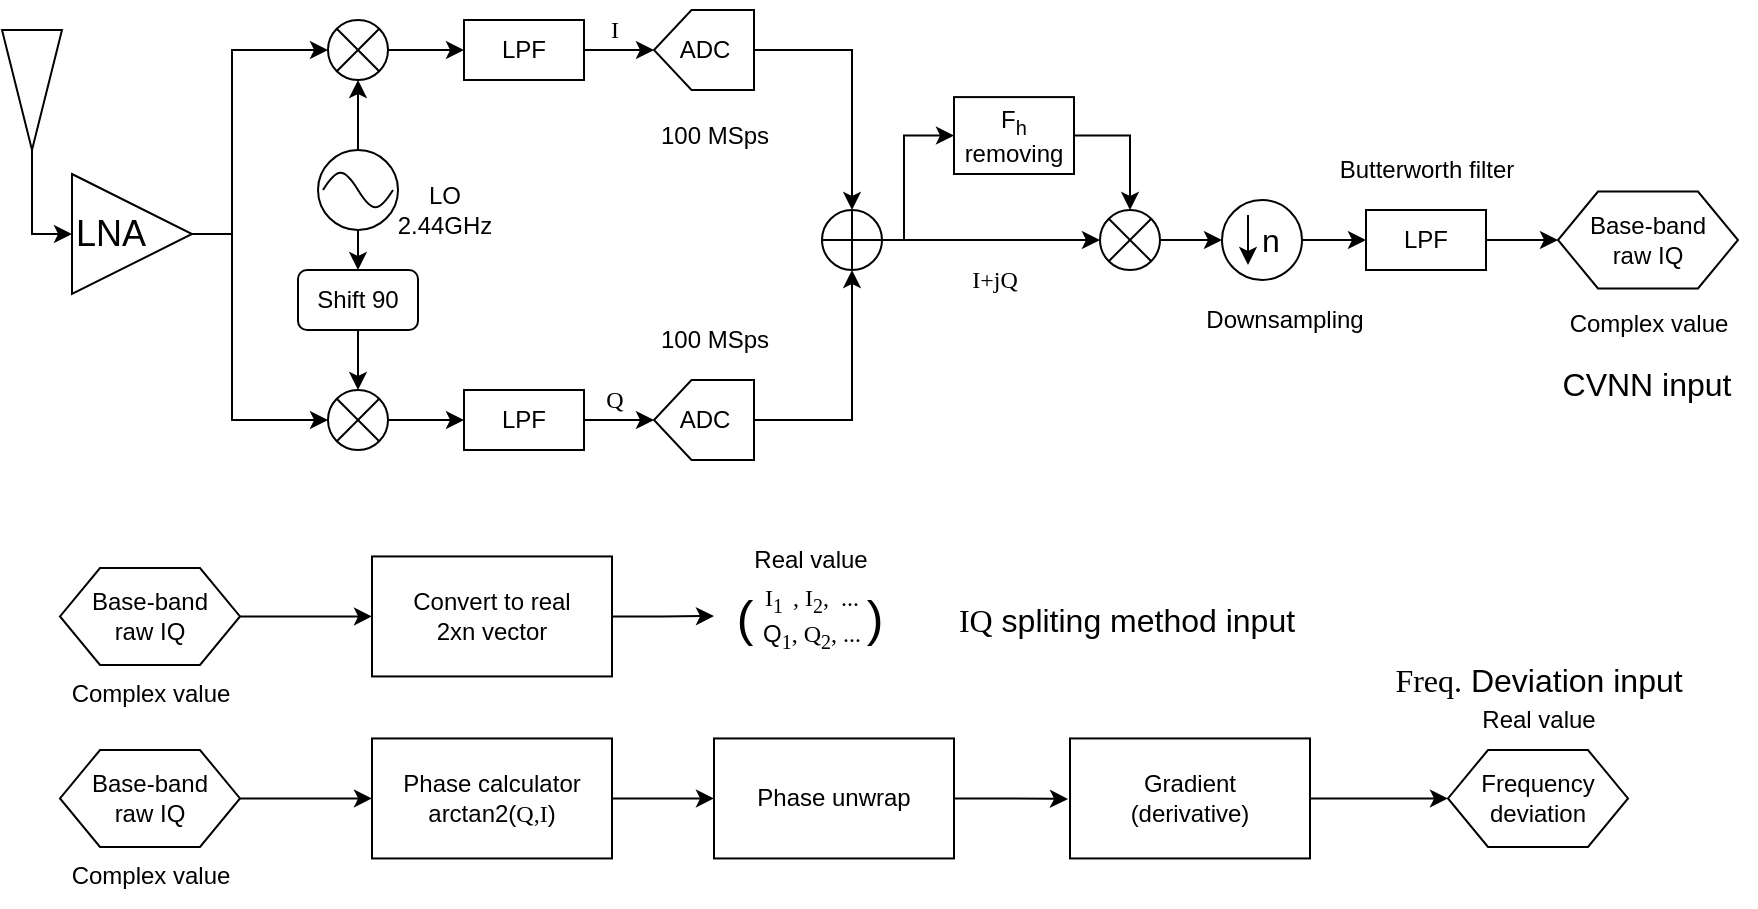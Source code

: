 <mxfile version="23.1.2" type="github">
  <diagram name="Page-1" id="2YBvvXClWsGukQMizWep">
    <mxGraphModel dx="1137" dy="633" grid="1" gridSize="10" guides="1" tooltips="1" connect="1" arrows="1" fold="1" page="1" pageScale="1" pageWidth="850" pageHeight="1100" math="0" shadow="0">
      <root>
        <mxCell id="0" />
        <mxCell id="1" parent="0" />
        <mxCell id="MCohfSdGYtcVFteW_mZE-78" style="edgeStyle=orthogonalEdgeStyle;rounded=0;orthogonalLoop=1;jettySize=auto;html=1;exitX=1;exitY=0.5;exitDx=0;exitDy=0;entryX=0;entryY=0.5;entryDx=0;entryDy=0;" edge="1" parent="1" source="MCohfSdGYtcVFteW_mZE-2" target="MCohfSdGYtcVFteW_mZE-4">
          <mxGeometry relative="1" as="geometry" />
        </mxCell>
        <mxCell id="MCohfSdGYtcVFteW_mZE-2" value="" style="triangle;whiteSpace=wrap;html=1;rotation=90;" vertex="1" parent="1">
          <mxGeometry x="-13" y="275" width="60" height="30" as="geometry" />
        </mxCell>
        <mxCell id="MCohfSdGYtcVFteW_mZE-27" style="edgeStyle=orthogonalEdgeStyle;rounded=0;orthogonalLoop=1;jettySize=auto;html=1;exitX=1;exitY=0.5;exitDx=0;exitDy=0;entryX=0;entryY=0.5;entryDx=0;entryDy=0;" edge="1" parent="1" source="MCohfSdGYtcVFteW_mZE-4" target="MCohfSdGYtcVFteW_mZE-12">
          <mxGeometry relative="1" as="geometry">
            <mxPoint x="127" y="390" as="targetPoint" />
            <Array as="points">
              <mxPoint x="117" y="362" />
              <mxPoint x="117" y="455" />
            </Array>
          </mxGeometry>
        </mxCell>
        <mxCell id="MCohfSdGYtcVFteW_mZE-75" style="edgeStyle=orthogonalEdgeStyle;rounded=0;orthogonalLoop=1;jettySize=auto;html=1;exitX=1;exitY=0.5;exitDx=0;exitDy=0;entryX=0;entryY=0.5;entryDx=0;entryDy=0;" edge="1" parent="1" source="MCohfSdGYtcVFteW_mZE-4" target="MCohfSdGYtcVFteW_mZE-6">
          <mxGeometry relative="1" as="geometry">
            <Array as="points">
              <mxPoint x="117" y="362" />
              <mxPoint x="117" y="270" />
            </Array>
          </mxGeometry>
        </mxCell>
        <mxCell id="MCohfSdGYtcVFteW_mZE-4" value="&lt;font style=&quot;font-size: 18px;&quot;&gt;LNA&lt;/font&gt;" style="triangle;whiteSpace=wrap;html=1;align=left;" vertex="1" parent="1">
          <mxGeometry x="37" y="332" width="60" height="60" as="geometry" />
        </mxCell>
        <mxCell id="MCohfSdGYtcVFteW_mZE-10" value="" style="group" vertex="1" connectable="0" parent="1">
          <mxGeometry x="165" y="255" width="30" height="30" as="geometry" />
        </mxCell>
        <mxCell id="MCohfSdGYtcVFteW_mZE-6" value="" style="ellipse;whiteSpace=wrap;html=1;aspect=fixed;" vertex="1" parent="MCohfSdGYtcVFteW_mZE-10">
          <mxGeometry width="30" height="30" as="geometry" />
        </mxCell>
        <mxCell id="MCohfSdGYtcVFteW_mZE-8" style="edgeStyle=none;rounded=0;orthogonalLoop=1;jettySize=auto;html=1;exitX=0;exitY=0;exitDx=0;exitDy=0;entryX=1;entryY=1;entryDx=0;entryDy=0;endArrow=none;endFill=0;" edge="1" parent="MCohfSdGYtcVFteW_mZE-10" source="MCohfSdGYtcVFteW_mZE-6" target="MCohfSdGYtcVFteW_mZE-6">
          <mxGeometry relative="1" as="geometry" />
        </mxCell>
        <mxCell id="MCohfSdGYtcVFteW_mZE-9" style="edgeStyle=none;rounded=0;orthogonalLoop=1;jettySize=auto;html=1;exitX=1;exitY=0;exitDx=0;exitDy=0;entryX=0;entryY=1;entryDx=0;entryDy=0;endArrow=none;endFill=0;" edge="1" parent="MCohfSdGYtcVFteW_mZE-10" source="MCohfSdGYtcVFteW_mZE-6" target="MCohfSdGYtcVFteW_mZE-6">
          <mxGeometry relative="1" as="geometry" />
        </mxCell>
        <mxCell id="MCohfSdGYtcVFteW_mZE-11" value="" style="group" vertex="1" connectable="0" parent="1">
          <mxGeometry x="165" y="440" width="30" height="30" as="geometry" />
        </mxCell>
        <mxCell id="MCohfSdGYtcVFteW_mZE-12" value="" style="ellipse;whiteSpace=wrap;html=1;aspect=fixed;" vertex="1" parent="MCohfSdGYtcVFteW_mZE-11">
          <mxGeometry width="30" height="30" as="geometry" />
        </mxCell>
        <mxCell id="MCohfSdGYtcVFteW_mZE-13" style="edgeStyle=none;rounded=0;orthogonalLoop=1;jettySize=auto;html=1;exitX=0;exitY=0;exitDx=0;exitDy=0;entryX=1;entryY=1;entryDx=0;entryDy=0;endArrow=none;endFill=0;" edge="1" parent="MCohfSdGYtcVFteW_mZE-11" source="MCohfSdGYtcVFteW_mZE-12" target="MCohfSdGYtcVFteW_mZE-12">
          <mxGeometry relative="1" as="geometry" />
        </mxCell>
        <mxCell id="MCohfSdGYtcVFteW_mZE-14" style="edgeStyle=none;rounded=0;orthogonalLoop=1;jettySize=auto;html=1;exitX=1;exitY=0;exitDx=0;exitDy=0;entryX=0;entryY=1;entryDx=0;entryDy=0;endArrow=none;endFill=0;" edge="1" parent="MCohfSdGYtcVFteW_mZE-11" source="MCohfSdGYtcVFteW_mZE-12" target="MCohfSdGYtcVFteW_mZE-12">
          <mxGeometry relative="1" as="geometry" />
        </mxCell>
        <mxCell id="MCohfSdGYtcVFteW_mZE-25" style="edgeStyle=none;rounded=0;orthogonalLoop=1;jettySize=auto;html=1;exitX=0.5;exitY=1;exitDx=0;exitDy=0;entryX=0.5;entryY=0;entryDx=0;entryDy=0;" edge="1" parent="1" source="MCohfSdGYtcVFteW_mZE-15" target="MCohfSdGYtcVFteW_mZE-12">
          <mxGeometry relative="1" as="geometry" />
        </mxCell>
        <mxCell id="MCohfSdGYtcVFteW_mZE-15" value="Shift 90" style="rounded=1;whiteSpace=wrap;html=1;" vertex="1" parent="1">
          <mxGeometry x="150" y="380" width="60" height="30" as="geometry" />
        </mxCell>
        <mxCell id="MCohfSdGYtcVFteW_mZE-22" style="edgeStyle=none;rounded=0;orthogonalLoop=1;jettySize=auto;html=1;exitX=0.5;exitY=0;exitDx=0;exitDy=0;entryX=0.5;entryY=1;entryDx=0;entryDy=0;" edge="1" parent="1" source="MCohfSdGYtcVFteW_mZE-16" target="MCohfSdGYtcVFteW_mZE-6">
          <mxGeometry relative="1" as="geometry" />
        </mxCell>
        <mxCell id="MCohfSdGYtcVFteW_mZE-26" style="edgeStyle=none;rounded=0;orthogonalLoop=1;jettySize=auto;html=1;exitX=0.5;exitY=1;exitDx=0;exitDy=0;entryX=0.5;entryY=0;entryDx=0;entryDy=0;" edge="1" parent="1" source="MCohfSdGYtcVFteW_mZE-16" target="MCohfSdGYtcVFteW_mZE-15">
          <mxGeometry relative="1" as="geometry" />
        </mxCell>
        <mxCell id="MCohfSdGYtcVFteW_mZE-20" value="LO &lt;br&gt;2.44GHz" style="text;html=1;align=center;verticalAlign=middle;resizable=0;points=[];autosize=1;strokeColor=none;fillColor=none;" vertex="1" parent="1">
          <mxGeometry x="188" y="330" width="70" height="40" as="geometry" />
        </mxCell>
        <mxCell id="MCohfSdGYtcVFteW_mZE-37" style="edgeStyle=none;rounded=0;orthogonalLoop=1;jettySize=auto;html=1;exitX=1;exitY=0.5;exitDx=0;exitDy=0;" edge="1" parent="1" source="MCohfSdGYtcVFteW_mZE-28" target="MCohfSdGYtcVFteW_mZE-35">
          <mxGeometry relative="1" as="geometry" />
        </mxCell>
        <mxCell id="MCohfSdGYtcVFteW_mZE-28" value="LPF" style="rounded=0;whiteSpace=wrap;html=1;" vertex="1" parent="1">
          <mxGeometry x="233" y="255" width="60" height="30" as="geometry" />
        </mxCell>
        <mxCell id="MCohfSdGYtcVFteW_mZE-38" style="edgeStyle=none;rounded=0;orthogonalLoop=1;jettySize=auto;html=1;exitX=1;exitY=0.5;exitDx=0;exitDy=0;" edge="1" parent="1" source="MCohfSdGYtcVFteW_mZE-29" target="MCohfSdGYtcVFteW_mZE-36">
          <mxGeometry relative="1" as="geometry" />
        </mxCell>
        <mxCell id="MCohfSdGYtcVFteW_mZE-29" value="LPF" style="rounded=0;whiteSpace=wrap;html=1;" vertex="1" parent="1">
          <mxGeometry x="233" y="440" width="60" height="30" as="geometry" />
        </mxCell>
        <mxCell id="MCohfSdGYtcVFteW_mZE-30" style="edgeStyle=none;rounded=0;orthogonalLoop=1;jettySize=auto;html=1;exitX=1;exitY=0.5;exitDx=0;exitDy=0;entryX=0;entryY=0.5;entryDx=0;entryDy=0;" edge="1" parent="1" source="MCohfSdGYtcVFteW_mZE-6" target="MCohfSdGYtcVFteW_mZE-28">
          <mxGeometry relative="1" as="geometry" />
        </mxCell>
        <mxCell id="MCohfSdGYtcVFteW_mZE-31" style="edgeStyle=none;rounded=0;orthogonalLoop=1;jettySize=auto;html=1;exitX=1;exitY=0.5;exitDx=0;exitDy=0;entryX=0;entryY=0.5;entryDx=0;entryDy=0;" edge="1" parent="1" source="MCohfSdGYtcVFteW_mZE-12" target="MCohfSdGYtcVFteW_mZE-29">
          <mxGeometry relative="1" as="geometry" />
        </mxCell>
        <mxCell id="MCohfSdGYtcVFteW_mZE-33" value="" style="shape=offPageConnector;whiteSpace=wrap;html=1;rotation=90;" vertex="1" parent="1">
          <mxGeometry x="333" y="245" width="40" height="50" as="geometry" />
        </mxCell>
        <mxCell id="MCohfSdGYtcVFteW_mZE-34" value="" style="shape=offPageConnector;whiteSpace=wrap;html=1;rotation=90;" vertex="1" parent="1">
          <mxGeometry x="333" y="430" width="40" height="50" as="geometry" />
        </mxCell>
        <mxCell id="MCohfSdGYtcVFteW_mZE-50" style="edgeStyle=orthogonalEdgeStyle;rounded=0;orthogonalLoop=1;jettySize=auto;html=1;entryX=0;entryY=0;entryDx=0;entryDy=0;" edge="1" parent="1" source="MCohfSdGYtcVFteW_mZE-35" target="MCohfSdGYtcVFteW_mZE-47">
          <mxGeometry relative="1" as="geometry" />
        </mxCell>
        <mxCell id="MCohfSdGYtcVFteW_mZE-35" value="ADC" style="text;html=1;align=center;verticalAlign=middle;resizable=0;points=[];autosize=1;strokeColor=none;fillColor=none;" vertex="1" parent="1">
          <mxGeometry x="328" y="255" width="50" height="30" as="geometry" />
        </mxCell>
        <mxCell id="MCohfSdGYtcVFteW_mZE-51" style="edgeStyle=orthogonalEdgeStyle;rounded=0;orthogonalLoop=1;jettySize=auto;html=1;entryX=1;entryY=1;entryDx=0;entryDy=0;" edge="1" parent="1" source="MCohfSdGYtcVFteW_mZE-36" target="MCohfSdGYtcVFteW_mZE-47">
          <mxGeometry relative="1" as="geometry" />
        </mxCell>
        <mxCell id="MCohfSdGYtcVFteW_mZE-36" value="ADC" style="text;html=1;align=center;verticalAlign=middle;resizable=0;points=[];autosize=1;strokeColor=none;fillColor=none;" vertex="1" parent="1">
          <mxGeometry x="328" y="440" width="50" height="30" as="geometry" />
        </mxCell>
        <mxCell id="MCohfSdGYtcVFteW_mZE-39" value="&lt;font face=&quot;Verdana&quot;&gt;I&lt;/font&gt;" style="text;html=1;align=center;verticalAlign=middle;resizable=0;points=[];autosize=1;strokeColor=none;fillColor=none;" vertex="1" parent="1">
          <mxGeometry x="293" y="245" width="30" height="30" as="geometry" />
        </mxCell>
        <mxCell id="MCohfSdGYtcVFteW_mZE-40" value="&lt;font face=&quot;Verdana&quot;&gt;Q&lt;/font&gt;" style="text;html=1;align=center;verticalAlign=middle;resizable=0;points=[];autosize=1;strokeColor=none;fillColor=none;" vertex="1" parent="1">
          <mxGeometry x="293" y="430" width="30" height="30" as="geometry" />
        </mxCell>
        <mxCell id="MCohfSdGYtcVFteW_mZE-41" value="100 MSps" style="text;html=1;align=center;verticalAlign=middle;resizable=0;points=[];autosize=1;strokeColor=none;fillColor=none;" vertex="1" parent="1">
          <mxGeometry x="318" y="298.45" width="80" height="30" as="geometry" />
        </mxCell>
        <mxCell id="MCohfSdGYtcVFteW_mZE-42" value="100 MSps" style="text;html=1;align=center;verticalAlign=middle;resizable=0;points=[];autosize=1;strokeColor=none;fillColor=none;" vertex="1" parent="1">
          <mxGeometry x="318" y="400" width="80" height="30" as="geometry" />
        </mxCell>
        <mxCell id="MCohfSdGYtcVFteW_mZE-43" value="" style="group" vertex="1" connectable="0" parent="1">
          <mxGeometry x="160" y="320" width="40" height="40" as="geometry" />
        </mxCell>
        <mxCell id="MCohfSdGYtcVFteW_mZE-16" value="" style="ellipse;whiteSpace=wrap;html=1;aspect=fixed;" vertex="1" parent="MCohfSdGYtcVFteW_mZE-43">
          <mxGeometry width="40" height="40" as="geometry" />
        </mxCell>
        <mxCell id="MCohfSdGYtcVFteW_mZE-19" value="" style="pointerEvents=1;verticalLabelPosition=bottom;shadow=0;dashed=0;align=center;html=1;verticalAlign=top;shape=mxgraph.electrical.waveforms.sine_wave;" vertex="1" parent="MCohfSdGYtcVFteW_mZE-43">
          <mxGeometry x="2.5" y="8.45" width="35" height="23.09" as="geometry" />
        </mxCell>
        <mxCell id="MCohfSdGYtcVFteW_mZE-74" style="edgeStyle=orthogonalEdgeStyle;rounded=0;orthogonalLoop=1;jettySize=auto;html=1;exitX=1;exitY=0.5;exitDx=0;exitDy=0;entryX=0;entryY=0.5;entryDx=0;entryDy=0;" edge="1" parent="1" source="MCohfSdGYtcVFteW_mZE-44" target="MCohfSdGYtcVFteW_mZE-73">
          <mxGeometry relative="1" as="geometry">
            <mxPoint x="672.0" y="365" as="targetPoint" />
          </mxGeometry>
        </mxCell>
        <mxCell id="MCohfSdGYtcVFteW_mZE-44" value="&lt;font style=&quot;font-size: 16px;&quot;&gt;&amp;nbsp; n&lt;/font&gt;" style="ellipse;whiteSpace=wrap;html=1;aspect=fixed;" vertex="1" parent="1">
          <mxGeometry x="612" y="345" width="40" height="40" as="geometry" />
        </mxCell>
        <mxCell id="MCohfSdGYtcVFteW_mZE-46" value="" style="group;rotation=45;" vertex="1" connectable="0" parent="1">
          <mxGeometry x="412" y="350" width="30" height="30" as="geometry" />
        </mxCell>
        <mxCell id="MCohfSdGYtcVFteW_mZE-47" value="" style="ellipse;whiteSpace=wrap;html=1;aspect=fixed;rotation=45;" vertex="1" parent="MCohfSdGYtcVFteW_mZE-46">
          <mxGeometry width="30" height="30" as="geometry" />
        </mxCell>
        <mxCell id="MCohfSdGYtcVFteW_mZE-48" style="edgeStyle=none;rounded=0;orthogonalLoop=1;jettySize=auto;html=1;exitX=0;exitY=0;exitDx=0;exitDy=0;entryX=1;entryY=1;entryDx=0;entryDy=0;endArrow=none;endFill=0;" edge="1" parent="MCohfSdGYtcVFteW_mZE-46" source="MCohfSdGYtcVFteW_mZE-47" target="MCohfSdGYtcVFteW_mZE-47">
          <mxGeometry relative="1" as="geometry" />
        </mxCell>
        <mxCell id="MCohfSdGYtcVFteW_mZE-49" style="edgeStyle=none;rounded=0;orthogonalLoop=1;jettySize=auto;html=1;exitX=1;exitY=0;exitDx=0;exitDy=0;entryX=0;entryY=1;entryDx=0;entryDy=0;endArrow=none;endFill=0;" edge="1" parent="MCohfSdGYtcVFteW_mZE-46" source="MCohfSdGYtcVFteW_mZE-47" target="MCohfSdGYtcVFteW_mZE-47">
          <mxGeometry relative="1" as="geometry" />
        </mxCell>
        <mxCell id="MCohfSdGYtcVFteW_mZE-52" value="" style="group" vertex="1" connectable="0" parent="1">
          <mxGeometry x="551" y="350" width="30" height="30" as="geometry" />
        </mxCell>
        <mxCell id="MCohfSdGYtcVFteW_mZE-53" value="" style="ellipse;whiteSpace=wrap;html=1;aspect=fixed;" vertex="1" parent="MCohfSdGYtcVFteW_mZE-52">
          <mxGeometry width="30" height="30" as="geometry" />
        </mxCell>
        <mxCell id="MCohfSdGYtcVFteW_mZE-54" style="edgeStyle=none;rounded=0;orthogonalLoop=1;jettySize=auto;html=1;exitX=0;exitY=0;exitDx=0;exitDy=0;entryX=1;entryY=1;entryDx=0;entryDy=0;endArrow=none;endFill=0;" edge="1" parent="MCohfSdGYtcVFteW_mZE-52" source="MCohfSdGYtcVFteW_mZE-53" target="MCohfSdGYtcVFteW_mZE-53">
          <mxGeometry relative="1" as="geometry" />
        </mxCell>
        <mxCell id="MCohfSdGYtcVFteW_mZE-55" style="edgeStyle=none;rounded=0;orthogonalLoop=1;jettySize=auto;html=1;exitX=1;exitY=0;exitDx=0;exitDy=0;entryX=0;entryY=1;entryDx=0;entryDy=0;endArrow=none;endFill=0;" edge="1" parent="MCohfSdGYtcVFteW_mZE-52" source="MCohfSdGYtcVFteW_mZE-53" target="MCohfSdGYtcVFteW_mZE-53">
          <mxGeometry relative="1" as="geometry" />
        </mxCell>
        <mxCell id="MCohfSdGYtcVFteW_mZE-56" style="edgeStyle=orthogonalEdgeStyle;rounded=0;orthogonalLoop=1;jettySize=auto;html=1;exitX=1;exitY=0;exitDx=0;exitDy=0;entryX=0;entryY=0.5;entryDx=0;entryDy=0;" edge="1" parent="1" source="MCohfSdGYtcVFteW_mZE-47" target="MCohfSdGYtcVFteW_mZE-53">
          <mxGeometry relative="1" as="geometry" />
        </mxCell>
        <mxCell id="MCohfSdGYtcVFteW_mZE-57" value="&lt;font face=&quot;Times New Roman&quot;&gt;I+jQ&lt;/font&gt;" style="text;html=1;align=center;verticalAlign=middle;resizable=0;points=[];autosize=1;strokeColor=none;fillColor=none;" vertex="1" parent="1">
          <mxGeometry x="473" y="370" width="50" height="30" as="geometry" />
        </mxCell>
        <mxCell id="MCohfSdGYtcVFteW_mZE-63" style="edgeStyle=orthogonalEdgeStyle;rounded=0;orthogonalLoop=1;jettySize=auto;html=1;exitX=1;exitY=0.5;exitDx=0;exitDy=0;entryX=0.5;entryY=0;entryDx=0;entryDy=0;" edge="1" parent="1" source="MCohfSdGYtcVFteW_mZE-59" target="MCohfSdGYtcVFteW_mZE-53">
          <mxGeometry relative="1" as="geometry" />
        </mxCell>
        <mxCell id="MCohfSdGYtcVFteW_mZE-59" value="F&lt;sub&gt;h&lt;/sub&gt; removing" style="rounded=0;whiteSpace=wrap;html=1;" vertex="1" parent="1">
          <mxGeometry x="478" y="293.55" width="60" height="38.45" as="geometry" />
        </mxCell>
        <mxCell id="MCohfSdGYtcVFteW_mZE-62" style="edgeStyle=orthogonalEdgeStyle;rounded=0;orthogonalLoop=1;jettySize=auto;html=1;exitX=1;exitY=0;exitDx=0;exitDy=0;entryX=0;entryY=0.5;entryDx=0;entryDy=0;" edge="1" parent="1" source="MCohfSdGYtcVFteW_mZE-47" target="MCohfSdGYtcVFteW_mZE-59">
          <mxGeometry relative="1" as="geometry">
            <Array as="points">
              <mxPoint x="453" y="365" />
              <mxPoint x="453" y="313" />
            </Array>
          </mxGeometry>
        </mxCell>
        <mxCell id="MCohfSdGYtcVFteW_mZE-64" style="edgeStyle=orthogonalEdgeStyle;rounded=0;orthogonalLoop=1;jettySize=auto;html=1;exitX=1;exitY=0.5;exitDx=0;exitDy=0;" edge="1" parent="1" source="MCohfSdGYtcVFteW_mZE-53" target="MCohfSdGYtcVFteW_mZE-44">
          <mxGeometry relative="1" as="geometry" />
        </mxCell>
        <mxCell id="MCohfSdGYtcVFteW_mZE-65" value="" style="endArrow=classic;html=1;rounded=0;" edge="1" parent="1">
          <mxGeometry width="50" height="50" relative="1" as="geometry">
            <mxPoint x="625" y="352.5" as="sourcePoint" />
            <mxPoint x="625" y="377.5" as="targetPoint" />
          </mxGeometry>
        </mxCell>
        <mxCell id="MCohfSdGYtcVFteW_mZE-68" value="Downsampling" style="text;html=1;align=center;verticalAlign=middle;resizable=0;points=[];autosize=1;strokeColor=none;fillColor=none;" vertex="1" parent="1">
          <mxGeometry x="593" y="390" width="100" height="30" as="geometry" />
        </mxCell>
        <mxCell id="MCohfSdGYtcVFteW_mZE-80" style="edgeStyle=orthogonalEdgeStyle;rounded=0;orthogonalLoop=1;jettySize=auto;html=1;exitX=1;exitY=0.5;exitDx=0;exitDy=0;entryX=0;entryY=0.5;entryDx=0;entryDy=0;" edge="1" parent="1" source="MCohfSdGYtcVFteW_mZE-73" target="MCohfSdGYtcVFteW_mZE-94">
          <mxGeometry relative="1" as="geometry">
            <mxPoint x="769" y="365.775" as="targetPoint" />
          </mxGeometry>
        </mxCell>
        <mxCell id="MCohfSdGYtcVFteW_mZE-73" value="LPF" style="rounded=0;whiteSpace=wrap;html=1;" vertex="1" parent="1">
          <mxGeometry x="684" y="350" width="60" height="30" as="geometry" />
        </mxCell>
        <mxCell id="MCohfSdGYtcVFteW_mZE-77" value="Butterworth filter" style="text;html=1;align=center;verticalAlign=middle;resizable=0;points=[];autosize=1;strokeColor=none;fillColor=none;" vertex="1" parent="1">
          <mxGeometry x="659" y="315" width="110" height="30" as="geometry" />
        </mxCell>
        <mxCell id="MCohfSdGYtcVFteW_mZE-84" value="" style="edgeStyle=orthogonalEdgeStyle;rounded=0;orthogonalLoop=1;jettySize=auto;html=1;" edge="1" parent="1" source="MCohfSdGYtcVFteW_mZE-81" target="MCohfSdGYtcVFteW_mZE-83">
          <mxGeometry relative="1" as="geometry" />
        </mxCell>
        <mxCell id="MCohfSdGYtcVFteW_mZE-81" value="Base-band&lt;br&gt;raw IQ" style="shape=hexagon;perimeter=hexagonPerimeter2;whiteSpace=wrap;html=1;fixedSize=1;" vertex="1" parent="1">
          <mxGeometry x="31" y="620" width="90" height="48.45" as="geometry" />
        </mxCell>
        <mxCell id="MCohfSdGYtcVFteW_mZE-85" style="edgeStyle=orthogonalEdgeStyle;rounded=0;orthogonalLoop=1;jettySize=auto;html=1;exitX=1;exitY=0.5;exitDx=0;exitDy=0;entryX=0;entryY=0.5;entryDx=0;entryDy=0;" edge="1" parent="1" source="MCohfSdGYtcVFteW_mZE-83" target="MCohfSdGYtcVFteW_mZE-87">
          <mxGeometry relative="1" as="geometry">
            <mxPoint x="385" y="644.5" as="targetPoint" />
          </mxGeometry>
        </mxCell>
        <mxCell id="MCohfSdGYtcVFteW_mZE-83" value="Phase calculator&lt;br&gt;arctan2(&lt;font face=&quot;Times New Roman&quot;&gt;Q,I&lt;/font&gt;)" style="whiteSpace=wrap;html=1;" vertex="1" parent="1">
          <mxGeometry x="187" y="614.225" width="120" height="60" as="geometry" />
        </mxCell>
        <mxCell id="MCohfSdGYtcVFteW_mZE-89" style="edgeStyle=orthogonalEdgeStyle;rounded=0;orthogonalLoop=1;jettySize=auto;html=1;exitX=1;exitY=0.5;exitDx=0;exitDy=0;" edge="1" parent="1" source="MCohfSdGYtcVFteW_mZE-87">
          <mxGeometry relative="1" as="geometry">
            <mxPoint x="535" y="644.5" as="targetPoint" />
          </mxGeometry>
        </mxCell>
        <mxCell id="MCohfSdGYtcVFteW_mZE-87" value="Phase unwrap" style="whiteSpace=wrap;html=1;" vertex="1" parent="1">
          <mxGeometry x="358" y="614.225" width="120" height="60" as="geometry" />
        </mxCell>
        <mxCell id="MCohfSdGYtcVFteW_mZE-91" style="edgeStyle=orthogonalEdgeStyle;rounded=0;orthogonalLoop=1;jettySize=auto;html=1;exitX=1;exitY=0.5;exitDx=0;exitDy=0;entryX=0;entryY=0.5;entryDx=0;entryDy=0;" edge="1" parent="1" source="MCohfSdGYtcVFteW_mZE-90" target="MCohfSdGYtcVFteW_mZE-92">
          <mxGeometry relative="1" as="geometry">
            <mxPoint x="725.0" y="644.5" as="targetPoint" />
          </mxGeometry>
        </mxCell>
        <mxCell id="MCohfSdGYtcVFteW_mZE-90" value="Gradient&lt;br&gt;(derivative)" style="rounded=0;whiteSpace=wrap;html=1;" vertex="1" parent="1">
          <mxGeometry x="536" y="614.22" width="120" height="60" as="geometry" />
        </mxCell>
        <mxCell id="MCohfSdGYtcVFteW_mZE-92" value="Frequency deviation" style="shape=hexagon;perimeter=hexagonPerimeter2;whiteSpace=wrap;html=1;fixedSize=1;" vertex="1" parent="1">
          <mxGeometry x="725" y="620" width="90" height="48.45" as="geometry" />
        </mxCell>
        <mxCell id="MCohfSdGYtcVFteW_mZE-101" value="" style="edgeStyle=orthogonalEdgeStyle;rounded=0;orthogonalLoop=1;jettySize=auto;html=1;" edge="1" parent="1" source="MCohfSdGYtcVFteW_mZE-93" target="MCohfSdGYtcVFteW_mZE-100">
          <mxGeometry relative="1" as="geometry" />
        </mxCell>
        <mxCell id="MCohfSdGYtcVFteW_mZE-93" value="Base-band&lt;br&gt;raw IQ" style="shape=hexagon;perimeter=hexagonPerimeter2;whiteSpace=wrap;html=1;fixedSize=1;" vertex="1" parent="1">
          <mxGeometry x="31" y="529" width="90" height="48.45" as="geometry" />
        </mxCell>
        <mxCell id="MCohfSdGYtcVFteW_mZE-94" value="Base-band&lt;br&gt;raw IQ" style="shape=hexagon;perimeter=hexagonPerimeter2;whiteSpace=wrap;html=1;fixedSize=1;" vertex="1" parent="1">
          <mxGeometry x="780" y="340.78" width="90" height="48.45" as="geometry" />
        </mxCell>
        <mxCell id="MCohfSdGYtcVFteW_mZE-95" value="Complex value" style="text;html=1;align=center;verticalAlign=middle;resizable=0;points=[];autosize=1;strokeColor=none;fillColor=none;" vertex="1" parent="1">
          <mxGeometry x="775" y="392" width="100" height="30" as="geometry" />
        </mxCell>
        <mxCell id="MCohfSdGYtcVFteW_mZE-98" value="Complex value" style="text;html=1;align=center;verticalAlign=middle;resizable=0;points=[];autosize=1;strokeColor=none;fillColor=none;" vertex="1" parent="1">
          <mxGeometry x="26" y="577.45" width="100" height="30" as="geometry" />
        </mxCell>
        <mxCell id="MCohfSdGYtcVFteW_mZE-99" value="Complex value" style="text;html=1;align=center;verticalAlign=middle;resizable=0;points=[];autosize=1;strokeColor=none;fillColor=none;" vertex="1" parent="1">
          <mxGeometry x="26" y="668.45" width="100" height="30" as="geometry" />
        </mxCell>
        <mxCell id="MCohfSdGYtcVFteW_mZE-108" style="edgeStyle=orthogonalEdgeStyle;rounded=0;orthogonalLoop=1;jettySize=auto;html=1;exitX=1;exitY=0.5;exitDx=0;exitDy=0;" edge="1" parent="1" source="MCohfSdGYtcVFteW_mZE-100" target="MCohfSdGYtcVFteW_mZE-104">
          <mxGeometry relative="1" as="geometry" />
        </mxCell>
        <mxCell id="MCohfSdGYtcVFteW_mZE-100" value="Convert to real &lt;br&gt;2xn vector" style="whiteSpace=wrap;html=1;" vertex="1" parent="1">
          <mxGeometry x="187" y="523.225" width="120" height="60" as="geometry" />
        </mxCell>
        <mxCell id="MCohfSdGYtcVFteW_mZE-107" value="" style="group" vertex="1" connectable="0" parent="1">
          <mxGeometry x="358" y="533" width="95" height="40" as="geometry" />
        </mxCell>
        <mxCell id="MCohfSdGYtcVFteW_mZE-104" value="&lt;font style=&quot;font-size: 25px;&quot;&gt;(&lt;/font&gt;" style="text;html=1;align=center;verticalAlign=middle;resizable=0;points=[];autosize=1;strokeColor=none;fillColor=none;" vertex="1" parent="MCohfSdGYtcVFteW_mZE-107">
          <mxGeometry width="30" height="40" as="geometry" />
        </mxCell>
        <mxCell id="MCohfSdGYtcVFteW_mZE-106" value="" style="group" vertex="1" connectable="0" parent="MCohfSdGYtcVFteW_mZE-107">
          <mxGeometry x="19" width="76" height="40" as="geometry" />
        </mxCell>
        <mxCell id="MCohfSdGYtcVFteW_mZE-96" value="&lt;font face=&quot;Times New Roman&quot;&gt;I&lt;sub&gt;1&amp;nbsp;&amp;nbsp;&lt;/sub&gt;, I&lt;sub&gt;2&lt;/sub&gt;,&amp;nbsp; ...&lt;br&gt;&lt;/font&gt;Q&lt;sub style=&quot;border-color: var(--border-color); font-family: &amp;quot;Times New Roman&amp;quot;;&quot;&gt;1&lt;/sub&gt;&lt;span style=&quot;font-family: &amp;quot;Times New Roman&amp;quot;;&quot;&gt;, Q&lt;/span&gt;&lt;sub style=&quot;border-color: var(--border-color); font-family: &amp;quot;Times New Roman&amp;quot;;&quot;&gt;2&lt;/sub&gt;&lt;span style=&quot;font-family: &amp;quot;Times New Roman&amp;quot;;&quot;&gt;, ...&lt;/span&gt;" style="text;html=1;strokeColor=none;fillColor=none;align=center;verticalAlign=middle;whiteSpace=wrap;rounded=0;" vertex="1" parent="MCohfSdGYtcVFteW_mZE-106">
          <mxGeometry y="6" width="60" height="30" as="geometry" />
        </mxCell>
        <mxCell id="MCohfSdGYtcVFteW_mZE-105" value="&lt;span style=&quot;font-size: 25px;&quot;&gt;)&lt;/span&gt;" style="text;html=1;align=center;verticalAlign=middle;resizable=0;points=[];autosize=1;strokeColor=none;fillColor=none;" vertex="1" parent="MCohfSdGYtcVFteW_mZE-106">
          <mxGeometry x="46" width="30" height="40" as="geometry" />
        </mxCell>
        <mxCell id="MCohfSdGYtcVFteW_mZE-110" value="Real value" style="text;html=1;align=center;verticalAlign=middle;resizable=0;points=[];autosize=1;strokeColor=none;fillColor=none;" vertex="1" parent="1">
          <mxGeometry x="365.5" y="510" width="80" height="30" as="geometry" />
        </mxCell>
        <mxCell id="MCohfSdGYtcVFteW_mZE-111" value="Real value" style="text;html=1;align=center;verticalAlign=middle;resizable=0;points=[];autosize=1;strokeColor=none;fillColor=none;" vertex="1" parent="1">
          <mxGeometry x="730" y="590" width="80" height="30" as="geometry" />
        </mxCell>
        <mxCell id="MCohfSdGYtcVFteW_mZE-112" value="&lt;font style=&quot;font-size: 16px;&quot;&gt;CVNN input&lt;/font&gt;" style="text;html=1;align=center;verticalAlign=middle;resizable=0;points=[];autosize=1;strokeColor=none;fillColor=none;" vertex="1" parent="1">
          <mxGeometry x="769" y="422" width="110" height="30" as="geometry" />
        </mxCell>
        <mxCell id="MCohfSdGYtcVFteW_mZE-113" value="&lt;font style=&quot;font-size: 16px;&quot;&gt;&lt;font face=&quot;Times New Roman&quot;&gt;IQ&lt;/font&gt; spliting method input&lt;/font&gt;" style="text;html=1;align=center;verticalAlign=middle;resizable=0;points=[];autosize=1;strokeColor=none;fillColor=none;" vertex="1" parent="1">
          <mxGeometry x="469" y="540" width="190" height="30" as="geometry" />
        </mxCell>
        <mxCell id="MCohfSdGYtcVFteW_mZE-114" value="&lt;font style=&quot;font-size: 16px;&quot;&gt;&lt;font face=&quot;Times New Roman&quot;&gt;Freq.&lt;/font&gt;&amp;nbsp;Deviation input&lt;/font&gt;" style="text;html=1;align=center;verticalAlign=middle;resizable=0;points=[];autosize=1;strokeColor=none;fillColor=none;" vertex="1" parent="1">
          <mxGeometry x="685" y="570" width="170" height="30" as="geometry" />
        </mxCell>
      </root>
    </mxGraphModel>
  </diagram>
</mxfile>
